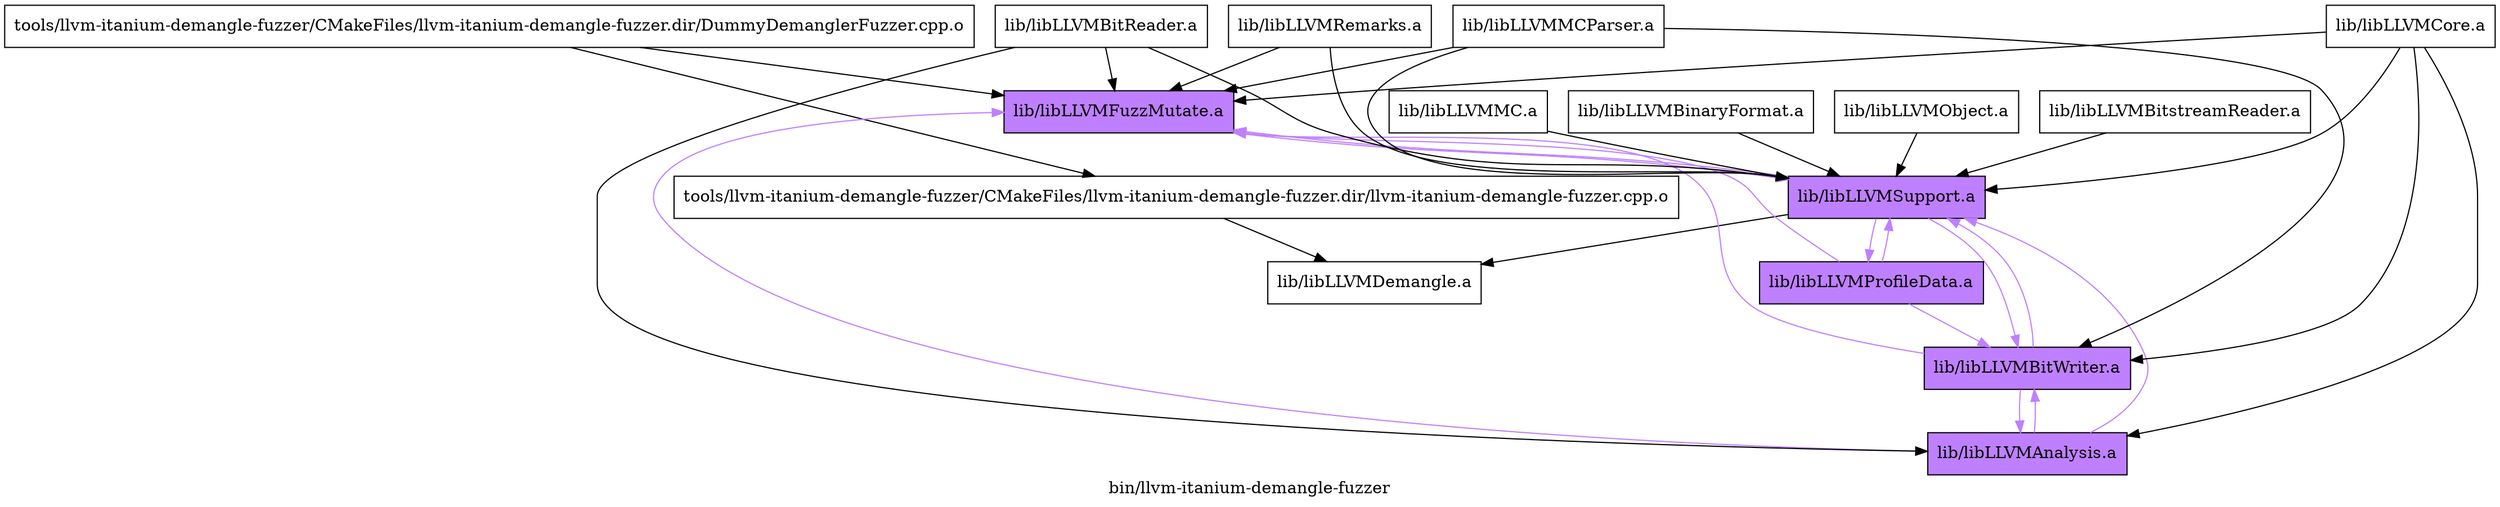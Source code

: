 digraph "bin/llvm-itanium-demangle-fuzzer" {
	label="bin/llvm-itanium-demangle-fuzzer";

	Node0x55e9a71a6558 [shape=record,shape=record,label="{tools/llvm-itanium-demangle-fuzzer/CMakeFiles/llvm-itanium-demangle-fuzzer.dir/DummyDemanglerFuzzer.cpp.o}"];
	Node0x55e9a71a6558 -> Node0x55e9a71aa978;
	Node0x55e9a71a6558 -> Node0x55e9a71af1f8;
	Node0x55e9a71aa978 [shape=record,shape=record,label="{tools/llvm-itanium-demangle-fuzzer/CMakeFiles/llvm-itanium-demangle-fuzzer.dir/llvm-itanium-demangle-fuzzer.cpp.o}"];
	Node0x55e9a71aa978 -> Node0x55e9a71af748;
	Node0x55e9a71af1f8 [shape=record,shape=record,style=filled,fillcolor="0.750000 0.5 1",label="{lib/libLLVMFuzzMutate.a}"];
	Node0x55e9a71af1f8 -> Node0x55e9a71aede8[color="0.750000 0.5 1"];
	Node0x55e9a71af748 [shape=record,shape=record,label="{lib/libLLVMDemangle.a}"];
	Node0x55e9a71aede8 [shape=record,shape=record,style=filled,fillcolor="0.750000 0.5 1",label="{lib/libLLVMSupport.a}"];
	Node0x55e9a71aede8 -> Node0x55e9a71af1f8[color="0.750000 0.5 1"];
	Node0x55e9a71aede8 -> Node0x55e9a71ae7f8[color="0.750000 0.5 1"];
	Node0x55e9a71aede8 -> Node0x55e9a71af748;
	Node0x55e9a71aede8 -> Node0x55e9a71a60f8[color="0.750000 0.5 1"];
	Node0x55e9a71ae7f8 [shape=record,shape=record,style=filled,fillcolor="0.750000 0.5 1",label="{lib/libLLVMBitWriter.a}"];
	Node0x55e9a71ae7f8 -> Node0x55e9a71af1f8[color="0.750000 0.5 1"];
	Node0x55e9a71ae7f8 -> Node0x55e9a71aede8[color="0.750000 0.5 1"];
	Node0x55e9a71ae7f8 -> Node0x55e9a71a9578[color="0.750000 0.5 1"];
	Node0x55e9a71a9578 [shape=record,shape=record,style=filled,fillcolor="0.750000 0.5 1",label="{lib/libLLVMAnalysis.a}"];
	Node0x55e9a71a9578 -> Node0x55e9a71aede8[color="0.750000 0.5 1"];
	Node0x55e9a71a9578 -> Node0x55e9a71af1f8[color="0.750000 0.5 1"];
	Node0x55e9a71a9578 -> Node0x55e9a71ae7f8[color="0.750000 0.5 1"];
	Node0x55e9a71a9b68 [shape=record,shape=record,label="{lib/libLLVMObject.a}"];
	Node0x55e9a71a9b68 -> Node0x55e9a71aede8;
	Node0x55e9a71a9f78 [shape=record,shape=record,label="{lib/libLLVMBitReader.a}"];
	Node0x55e9a71a9f78 -> Node0x55e9a71af1f8;
	Node0x55e9a71a9f78 -> Node0x55e9a71aede8;
	Node0x55e9a71a9f78 -> Node0x55e9a71a9578;
	Node0x55e9a71aa4c8 [shape=record,shape=record,label="{lib/libLLVMMCParser.a}"];
	Node0x55e9a71aa4c8 -> Node0x55e9a71af1f8;
	Node0x55e9a71aa4c8 -> Node0x55e9a71aede8;
	Node0x55e9a71aa4c8 -> Node0x55e9a71ae7f8;
	Node0x55e9a71a60f8 [shape=record,shape=record,style=filled,fillcolor="0.750000 0.5 1",label="{lib/libLLVMProfileData.a}"];
	Node0x55e9a71a60f8 -> Node0x55e9a71af1f8[color="0.750000 0.5 1"];
	Node0x55e9a71a60f8 -> Node0x55e9a71aede8[color="0.750000 0.5 1"];
	Node0x55e9a71a60f8 -> Node0x55e9a71ae7f8[color="0.750000 0.5 1"];
	Node0x55e9a71a65a8 [shape=record,shape=record,label="{lib/libLLVMCore.a}"];
	Node0x55e9a71a65a8 -> Node0x55e9a71aede8;
	Node0x55e9a71a65a8 -> Node0x55e9a71af1f8;
	Node0x55e9a71a65a8 -> Node0x55e9a71a9578;
	Node0x55e9a71a65a8 -> Node0x55e9a71ae7f8;
	Node0x55e9a71a60a8 [shape=record,shape=record,label="{lib/libLLVMRemarks.a}"];
	Node0x55e9a71a60a8 -> Node0x55e9a71aede8;
	Node0x55e9a71a60a8 -> Node0x55e9a71af1f8;
	Node0x55e9a71a72c8 [shape=record,shape=record,label="{lib/libLLVMBitstreamReader.a}"];
	Node0x55e9a71a72c8 -> Node0x55e9a71aede8;
	Node0x55e9a71a6dc8 [shape=record,shape=record,label="{lib/libLLVMMC.a}"];
	Node0x55e9a71a6dc8 -> Node0x55e9a71aede8;
	Node0x55e9a71a7d68 [shape=record,shape=record,label="{lib/libLLVMBinaryFormat.a}"];
	Node0x55e9a71a7d68 -> Node0x55e9a71aede8;
}
